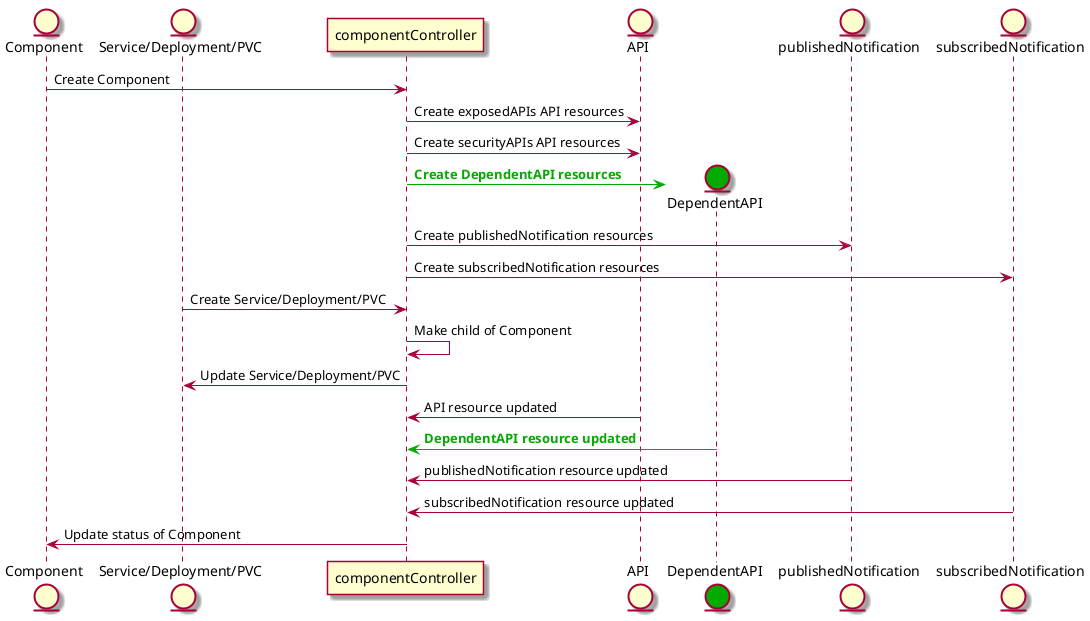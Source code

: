 @startuml
skin rose 

entity Component
entity "Service/Deployment/PVC"
participant componentController
entity API
entity DependentAPI #00AA00
entity publishedNotification
entity subscribedNotification

Component-> componentController: Create Component
componentController -> API: Create exposedAPIs API resources
componentController -> API: Create securityAPIs API resources
componentController -[#00AA00]> DependentAPI **: <b><color:#00AA00>Create DependentAPI resources</color></b> 
componentController -> publishedNotification: Create publishedNotification resources
componentController -> subscribedNotification: Create subscribedNotification resources


"Service/Deployment/PVC"-> componentController: Create Service/Deployment/PVC
componentController-> componentController: Make child of Component
componentController-> "Service/Deployment/PVC": Update Service/Deployment/PVC

API-> componentController: API resource updated 
DependentAPI-[#00AA00]> componentController : <b><color:#00AA00>DependentAPI resource updated</color></b> 
publishedNotification-> componentController: publishedNotification resource updated 
subscribedNotification-> componentController: subscribedNotification resource updated 
componentController -> Component: Update status of Component

@enduml